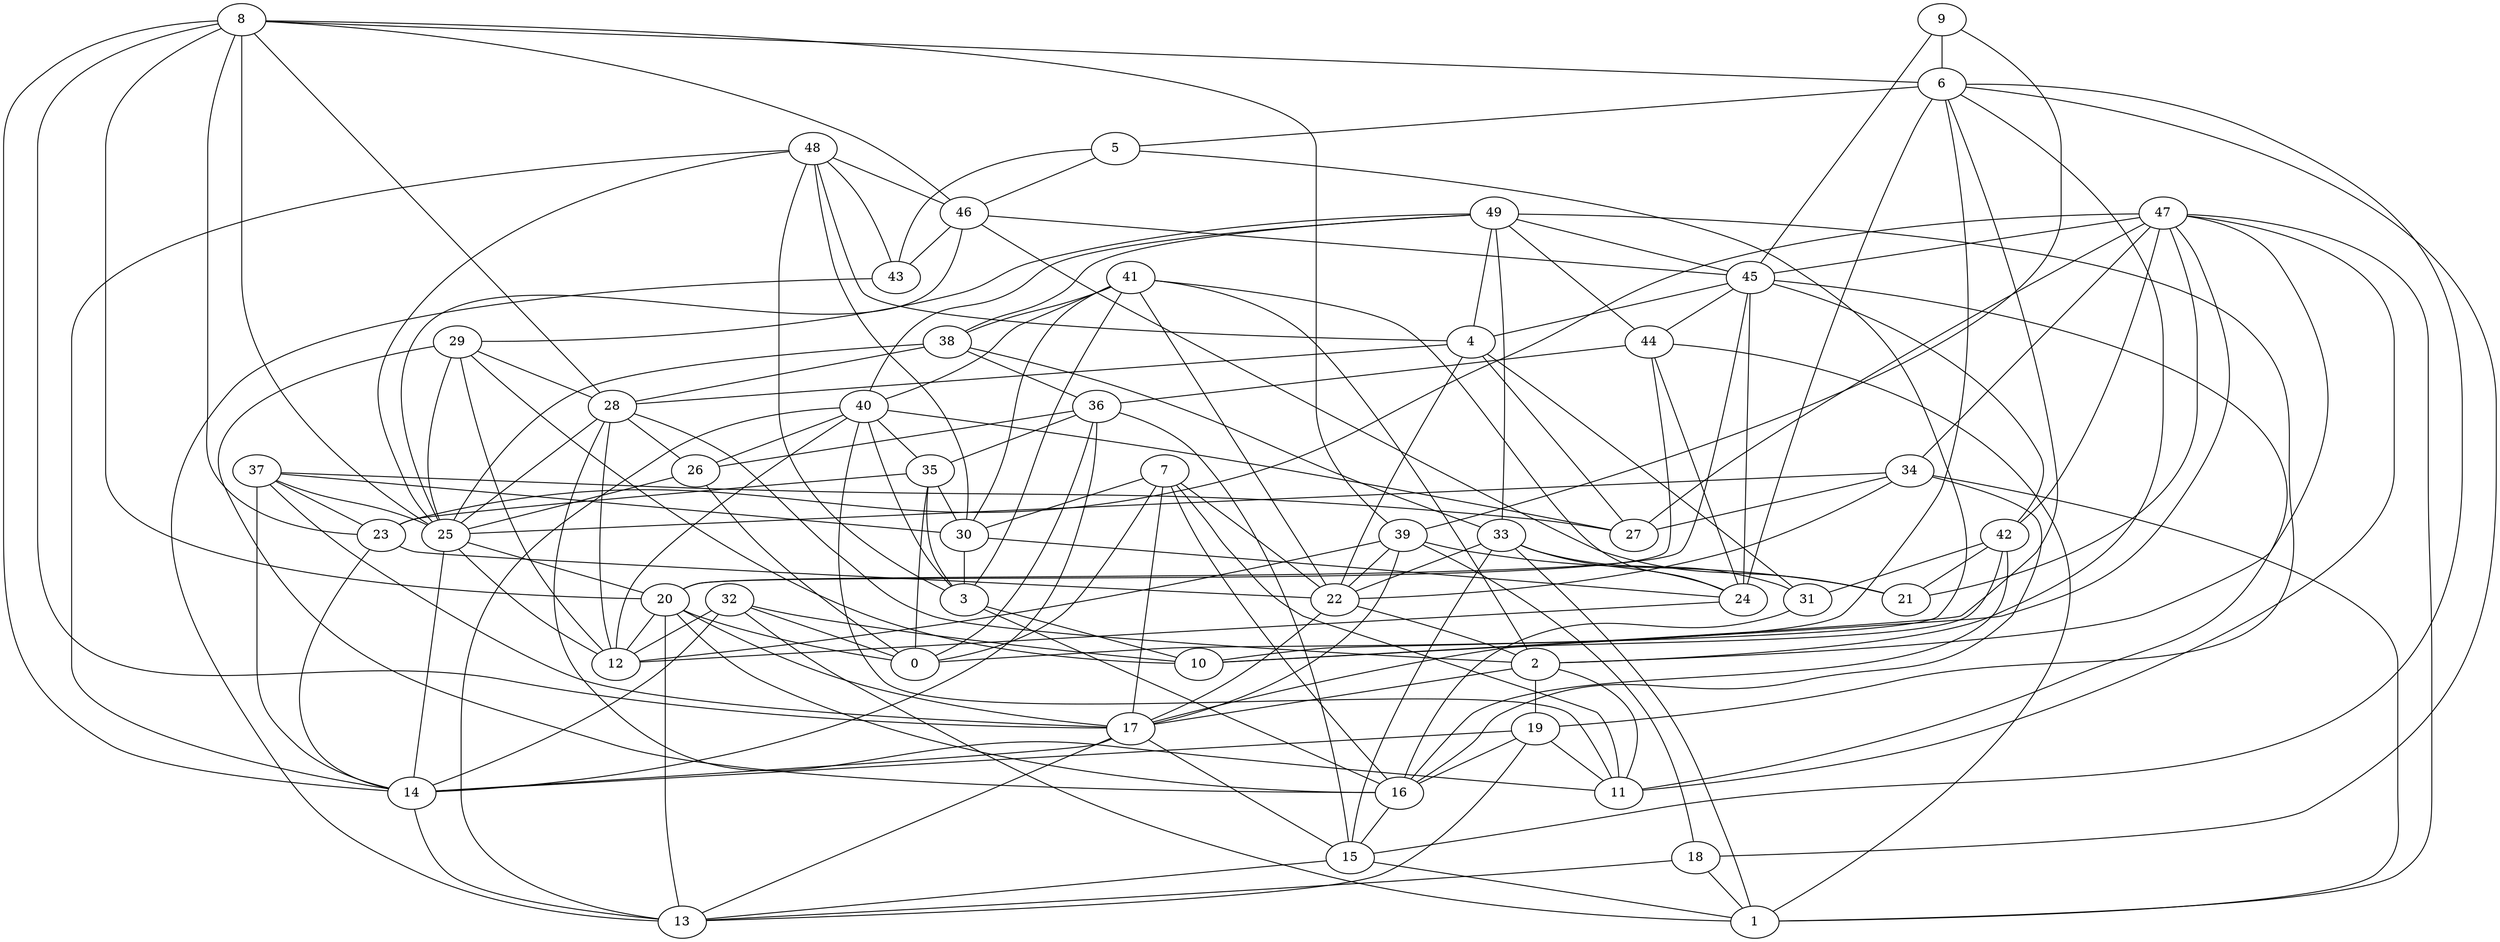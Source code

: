 digraph GG_graph {

subgraph G_graph {
edge [color = black]
"38" -> "28" [dir = none]
"38" -> "33" [dir = none]
"9" -> "39" [dir = none]
"9" -> "6" [dir = none]
"9" -> "45" [dir = none]
"18" -> "1" [dir = none]
"18" -> "13" [dir = none]
"46" -> "25" [dir = none]
"46" -> "43" [dir = none]
"46" -> "45" [dir = none]
"5" -> "10" [dir = none]
"5" -> "43" [dir = none]
"5" -> "46" [dir = none]
"43" -> "13" [dir = none]
"49" -> "29" [dir = none]
"49" -> "40" [dir = none]
"49" -> "4" [dir = none]
"49" -> "19" [dir = none]
"49" -> "33" [dir = none]
"42" -> "17" [dir = none]
"42" -> "21" [dir = none]
"42" -> "16" [dir = none]
"20" -> "13" [dir = none]
"20" -> "17" [dir = none]
"20" -> "12" [dir = none]
"20" -> "0" [dir = none]
"20" -> "16" [dir = none]
"35" -> "0" [dir = none]
"35" -> "23" [dir = none]
"35" -> "30" [dir = none]
"36" -> "15" [dir = none]
"36" -> "0" [dir = none]
"36" -> "14" [dir = none]
"36" -> "26" [dir = none]
"36" -> "35" [dir = none]
"44" -> "24" [dir = none]
"44" -> "20" [dir = none]
"44" -> "36" [dir = none]
"7" -> "0" [dir = none]
"7" -> "17" [dir = none]
"7" -> "11" [dir = none]
"7" -> "22" [dir = none]
"7" -> "30" [dir = none]
"7" -> "16" [dir = none]
"40" -> "3" [dir = none]
"40" -> "11" [dir = none]
"40" -> "13" [dir = none]
"40" -> "35" [dir = none]
"40" -> "26" [dir = none]
"40" -> "12" [dir = none]
"40" -> "27" [dir = none]
"17" -> "13" [dir = none]
"17" -> "14" [dir = none]
"17" -> "15" [dir = none]
"4" -> "27" [dir = none]
"4" -> "31" [dir = none]
"4" -> "28" [dir = none]
"4" -> "22" [dir = none]
"31" -> "16" [dir = none]
"22" -> "17" [dir = none]
"22" -> "2" [dir = none]
"2" -> "11" [dir = none]
"2" -> "17" [dir = none]
"2" -> "19" [dir = none]
"25" -> "12" [dir = none]
"25" -> "14" [dir = none]
"33" -> "1" [dir = none]
"33" -> "31" [dir = none]
"33" -> "24" [dir = none]
"33" -> "22" [dir = none]
"33" -> "15" [dir = none]
"45" -> "24" [dir = none]
"45" -> "44" [dir = none]
"45" -> "42" [dir = none]
"45" -> "20" [dir = none]
"45" -> "4" [dir = none]
"3" -> "10" [dir = none]
"3" -> "16" [dir = none]
"30" -> "3" [dir = none]
"30" -> "24" [dir = none]
"6" -> "18" [dir = none]
"6" -> "5" [dir = none]
"6" -> "0" [dir = none]
"6" -> "15" [dir = none]
"6" -> "10" [dir = none]
"6" -> "2" [dir = none]
"6" -> "24" [dir = none]
"19" -> "11" [dir = none]
"19" -> "16" [dir = none]
"19" -> "14" [dir = none]
"39" -> "18" [dir = none]
"39" -> "17" [dir = none]
"39" -> "22" [dir = none]
"39" -> "12" [dir = none]
"39" -> "21" [dir = none]
"48" -> "14" [dir = none]
"48" -> "4" [dir = none]
"48" -> "43" [dir = none]
"48" -> "25" [dir = none]
"37" -> "14" [dir = none]
"37" -> "30" [dir = none]
"37" -> "23" [dir = none]
"37" -> "25" [dir = none]
"32" -> "1" [dir = none]
"32" -> "14" [dir = none]
"32" -> "12" [dir = none]
"32" -> "10" [dir = none]
"32" -> "0" [dir = none]
"26" -> "0" [dir = none]
"26" -> "25" [dir = none]
"34" -> "16" [dir = none]
"34" -> "1" [dir = none]
"34" -> "27" [dir = none]
"34" -> "25" [dir = none]
"29" -> "12" [dir = none]
"29" -> "28" [dir = none]
"29" -> "16" [dir = none]
"29" -> "25" [dir = none]
"29" -> "10" [dir = none]
"15" -> "1" [dir = none]
"15" -> "13" [dir = none]
"28" -> "25" [dir = none]
"28" -> "2" [dir = none]
"28" -> "26" [dir = none]
"28" -> "12" [dir = none]
"28" -> "11" [dir = none]
"41" -> "24" [dir = none]
"41" -> "40" [dir = none]
"41" -> "3" [dir = none]
"41" -> "2" [dir = none]
"41" -> "38" [dir = none]
"16" -> "15" [dir = none]
"47" -> "21" [dir = none]
"47" -> "11" [dir = none]
"47" -> "23" [dir = none]
"47" -> "10" [dir = none]
"47" -> "42" [dir = none]
"47" -> "34" [dir = none]
"47" -> "1" [dir = none]
"47" -> "2" [dir = none]
"47" -> "45" [dir = none]
"47" -> "27" [dir = none]
"8" -> "39" [dir = none]
"8" -> "46" [dir = none]
"8" -> "28" [dir = none]
"8" -> "17" [dir = none]
"8" -> "23" [dir = none]
"42" -> "31" [dir = none]
"35" -> "3" [dir = none]
"49" -> "38" [dir = none]
"34" -> "22" [dir = none]
"38" -> "36" [dir = none]
"48" -> "30" [dir = none]
"48" -> "3" [dir = none]
"48" -> "46" [dir = none]
"14" -> "13" [dir = none]
"19" -> "13" [dir = none]
"49" -> "45" [dir = none]
"44" -> "1" [dir = none]
"41" -> "30" [dir = none]
"41" -> "22" [dir = none]
"25" -> "20" [dir = none]
"46" -> "21" [dir = none]
"45" -> "11" [dir = none]
"8" -> "20" [dir = none]
"49" -> "44" [dir = none]
"8" -> "6" [dir = none]
"23" -> "22" [dir = none]
"8" -> "14" [dir = none]
"8" -> "25" [dir = none]
"37" -> "17" [dir = none]
"24" -> "12" [dir = none]
"23" -> "14" [dir = none]
"38" -> "25" [dir = none]
"37" -> "27" [dir = none]
}

}
